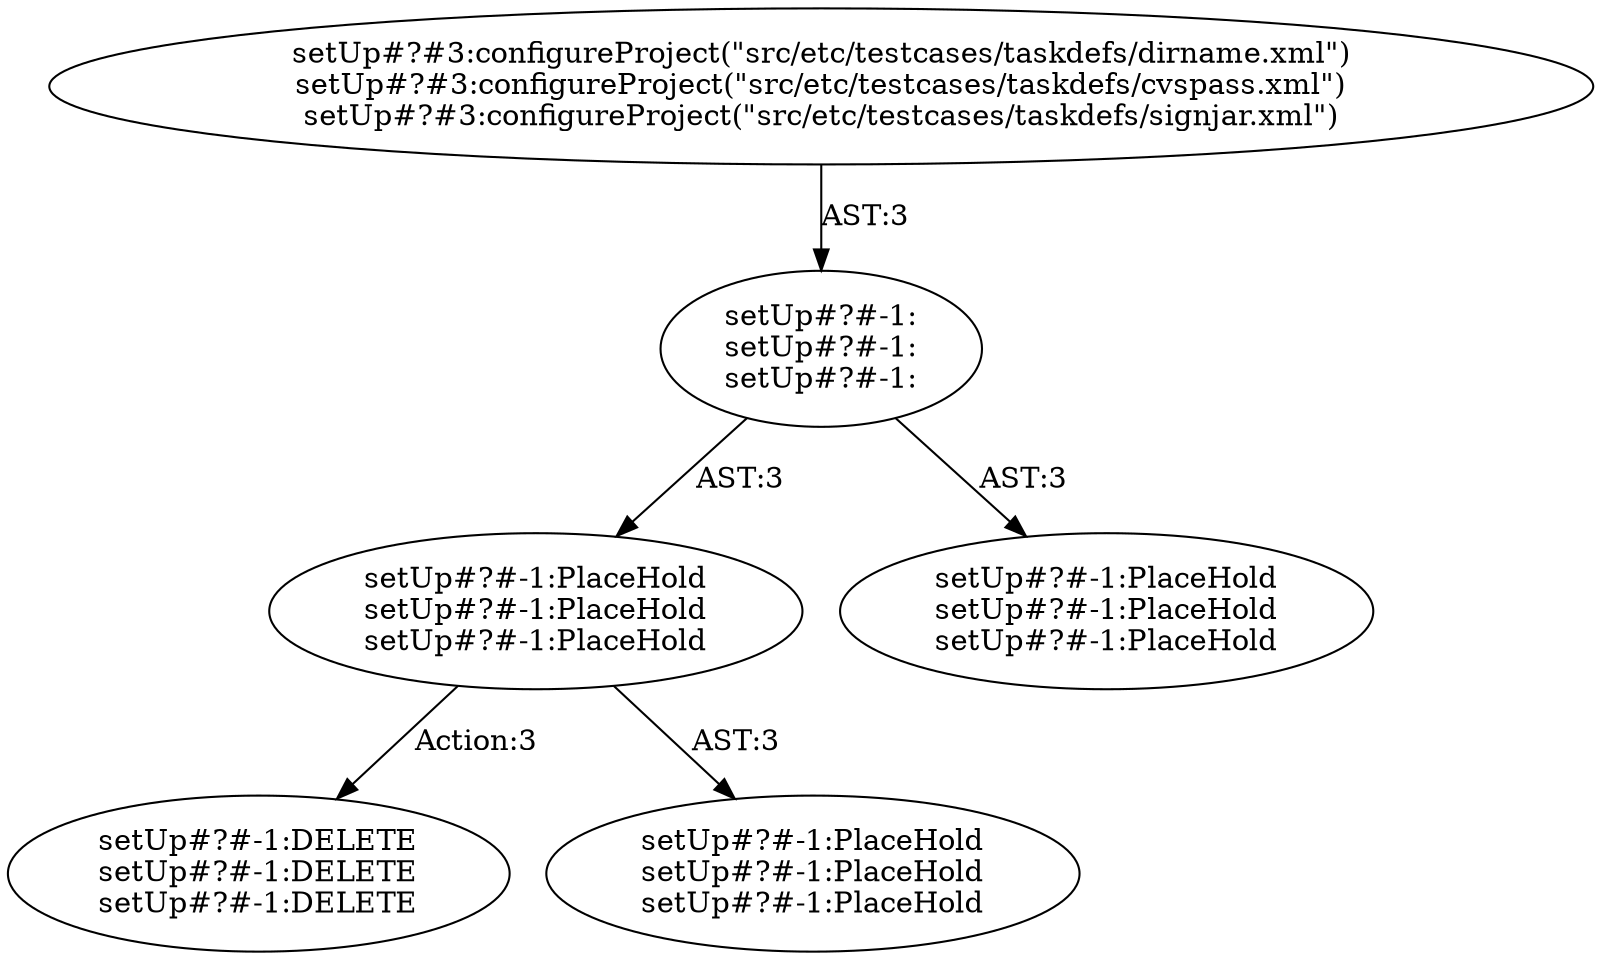 digraph "Pattern" {
0 [label="setUp#?#-1:DELETE
setUp#?#-1:DELETE
setUp#?#-1:DELETE" shape=ellipse]
1 [label="setUp#?#-1:PlaceHold
setUp#?#-1:PlaceHold
setUp#?#-1:PlaceHold" shape=ellipse]
2 [label="setUp#?#-1:
setUp#?#-1:
setUp#?#-1:" shape=ellipse]
3 [label="setUp#?#3:configureProject(\"src/etc/testcases/taskdefs/dirname.xml\")
setUp#?#3:configureProject(\"src/etc/testcases/taskdefs/cvspass.xml\")
setUp#?#3:configureProject(\"src/etc/testcases/taskdefs/signjar.xml\")" shape=ellipse]
4 [label="setUp#?#-1:PlaceHold
setUp#?#-1:PlaceHold
setUp#?#-1:PlaceHold" shape=ellipse]
5 [label="setUp#?#-1:PlaceHold
setUp#?#-1:PlaceHold
setUp#?#-1:PlaceHold" shape=ellipse]
1 -> 0 [label="Action:3"];
1 -> 5 [label="AST:3"];
2 -> 1 [label="AST:3"];
2 -> 4 [label="AST:3"];
3 -> 2 [label="AST:3"];
}